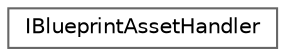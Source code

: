 digraph "Graphical Class Hierarchy"
{
 // INTERACTIVE_SVG=YES
 // LATEX_PDF_SIZE
  bgcolor="transparent";
  edge [fontname=Helvetica,fontsize=10,labelfontname=Helvetica,labelfontsize=10];
  node [fontname=Helvetica,fontsize=10,shape=box,height=0.2,width=0.4];
  rankdir="LR";
  Node0 [id="Node000000",label="IBlueprintAssetHandler",height=0.2,width=0.4,color="grey40", fillcolor="white", style="filled",URL="$dc/dad/classIBlueprintAssetHandler.html",tooltip="Interface used to define how to interact with a blueprint within an asset."];
}
